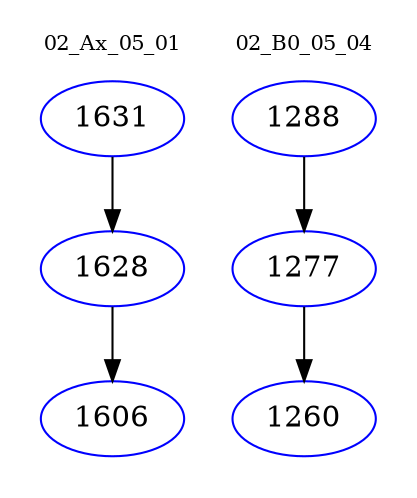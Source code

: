 digraph{
subgraph cluster_0 {
color = white
label = "02_Ax_05_01";
fontsize=10;
T0_1631 [label="1631", color="blue"]
T0_1631 -> T0_1628 [color="black"]
T0_1628 [label="1628", color="blue"]
T0_1628 -> T0_1606 [color="black"]
T0_1606 [label="1606", color="blue"]
}
subgraph cluster_1 {
color = white
label = "02_B0_05_04";
fontsize=10;
T1_1288 [label="1288", color="blue"]
T1_1288 -> T1_1277 [color="black"]
T1_1277 [label="1277", color="blue"]
T1_1277 -> T1_1260 [color="black"]
T1_1260 [label="1260", color="blue"]
}
}
